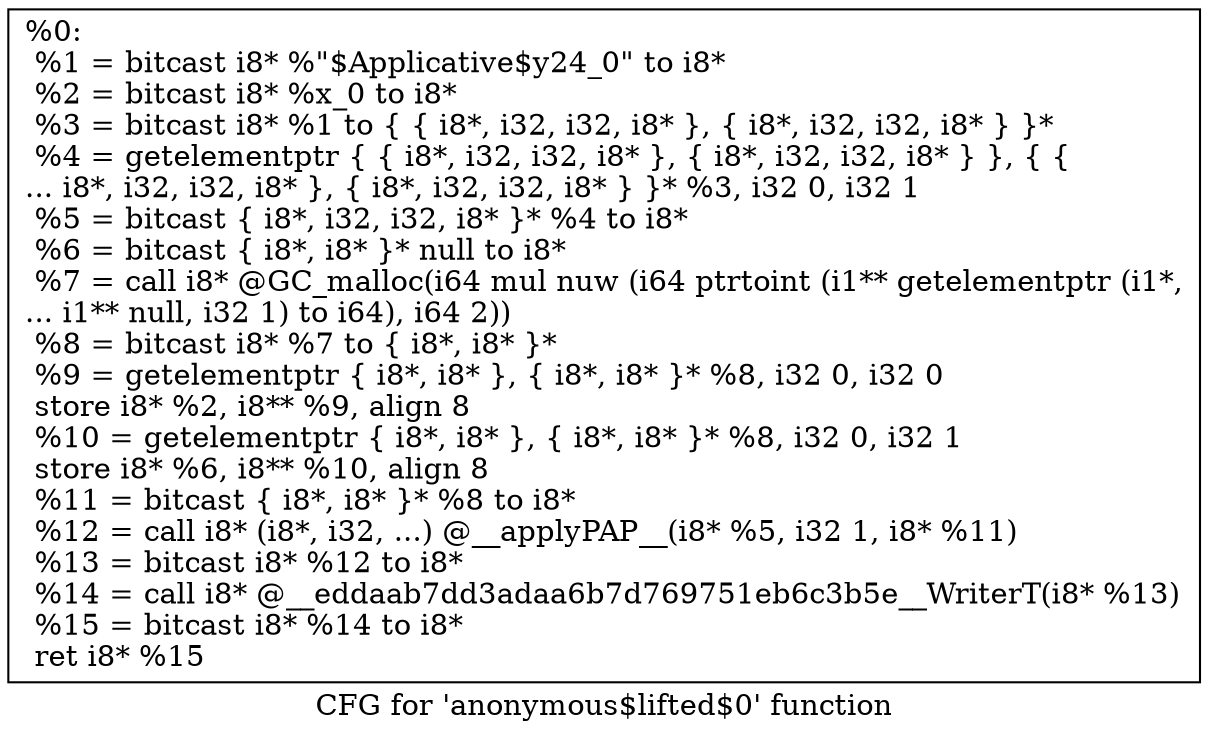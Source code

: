 digraph "CFG for 'anonymous$lifted$0' function" {
	label="CFG for 'anonymous$lifted$0' function";

	Node0x7f98126274a0 [shape=record,label="{%0:\l  %1 = bitcast i8* %\"$Applicative$y24_0\" to i8*\l  %2 = bitcast i8* %x_0 to i8*\l  %3 = bitcast i8* %1 to \{ \{ i8*, i32, i32, i8* \}, \{ i8*, i32, i32, i8* \} \}*\l  %4 = getelementptr \{ \{ i8*, i32, i32, i8* \}, \{ i8*, i32, i32, i8* \} \}, \{ \{\l... i8*, i32, i32, i8* \}, \{ i8*, i32, i32, i8* \} \}* %3, i32 0, i32 1\l  %5 = bitcast \{ i8*, i32, i32, i8* \}* %4 to i8*\l  %6 = bitcast \{ i8*, i8* \}* null to i8*\l  %7 = call i8* @GC_malloc(i64 mul nuw (i64 ptrtoint (i1** getelementptr (i1*,\l... i1** null, i32 1) to i64), i64 2))\l  %8 = bitcast i8* %7 to \{ i8*, i8* \}*\l  %9 = getelementptr \{ i8*, i8* \}, \{ i8*, i8* \}* %8, i32 0, i32 0\l  store i8* %2, i8** %9, align 8\l  %10 = getelementptr \{ i8*, i8* \}, \{ i8*, i8* \}* %8, i32 0, i32 1\l  store i8* %6, i8** %10, align 8\l  %11 = bitcast \{ i8*, i8* \}* %8 to i8*\l  %12 = call i8* (i8*, i32, ...) @__applyPAP__(i8* %5, i32 1, i8* %11)\l  %13 = bitcast i8* %12 to i8*\l  %14 = call i8* @__eddaab7dd3adaa6b7d769751eb6c3b5e__WriterT(i8* %13)\l  %15 = bitcast i8* %14 to i8*\l  ret i8* %15\l}"];
}
